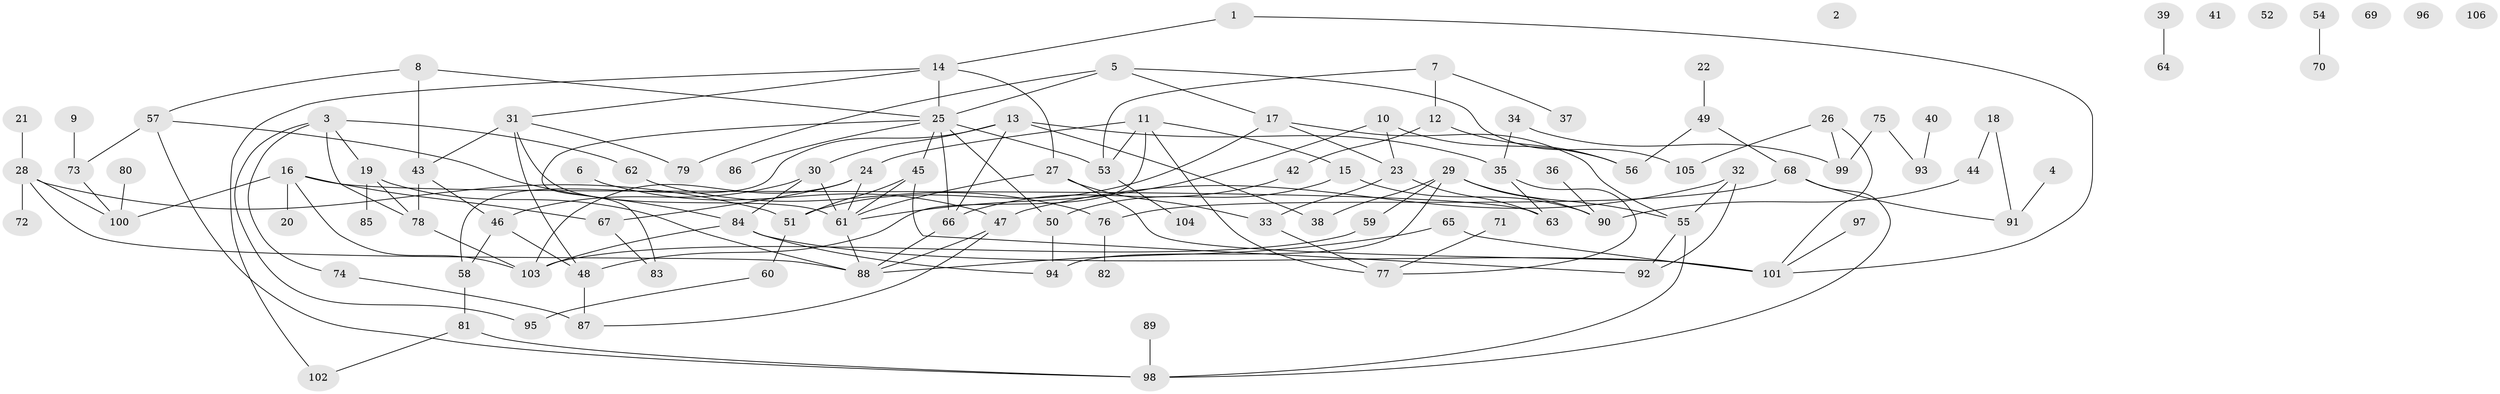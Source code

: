 // Generated by graph-tools (version 1.1) at 2025/40/03/09/25 04:40:47]
// undirected, 106 vertices, 150 edges
graph export_dot {
graph [start="1"]
  node [color=gray90,style=filled];
  1;
  2;
  3;
  4;
  5;
  6;
  7;
  8;
  9;
  10;
  11;
  12;
  13;
  14;
  15;
  16;
  17;
  18;
  19;
  20;
  21;
  22;
  23;
  24;
  25;
  26;
  27;
  28;
  29;
  30;
  31;
  32;
  33;
  34;
  35;
  36;
  37;
  38;
  39;
  40;
  41;
  42;
  43;
  44;
  45;
  46;
  47;
  48;
  49;
  50;
  51;
  52;
  53;
  54;
  55;
  56;
  57;
  58;
  59;
  60;
  61;
  62;
  63;
  64;
  65;
  66;
  67;
  68;
  69;
  70;
  71;
  72;
  73;
  74;
  75;
  76;
  77;
  78;
  79;
  80;
  81;
  82;
  83;
  84;
  85;
  86;
  87;
  88;
  89;
  90;
  91;
  92;
  93;
  94;
  95;
  96;
  97;
  98;
  99;
  100;
  101;
  102;
  103;
  104;
  105;
  106;
  1 -- 14;
  1 -- 101;
  3 -- 19;
  3 -- 62;
  3 -- 74;
  3 -- 78;
  3 -- 95;
  4 -- 91;
  5 -- 17;
  5 -- 25;
  5 -- 79;
  5 -- 105;
  6 -- 47;
  7 -- 12;
  7 -- 37;
  7 -- 53;
  8 -- 25;
  8 -- 43;
  8 -- 57;
  9 -- 73;
  10 -- 23;
  10 -- 56;
  10 -- 61;
  11 -- 15;
  11 -- 24;
  11 -- 48;
  11 -- 53;
  11 -- 77;
  12 -- 42;
  12 -- 56;
  13 -- 30;
  13 -- 35;
  13 -- 38;
  13 -- 58;
  13 -- 66;
  14 -- 25;
  14 -- 27;
  14 -- 31;
  14 -- 102;
  15 -- 50;
  15 -- 90;
  16 -- 20;
  16 -- 63;
  16 -- 67;
  16 -- 100;
  16 -- 103;
  17 -- 23;
  17 -- 51;
  17 -- 55;
  18 -- 44;
  18 -- 91;
  19 -- 78;
  19 -- 85;
  19 -- 88;
  21 -- 28;
  22 -- 49;
  23 -- 33;
  23 -- 63;
  24 -- 61;
  24 -- 67;
  24 -- 103;
  25 -- 45;
  25 -- 50;
  25 -- 53;
  25 -- 66;
  25 -- 83;
  25 -- 86;
  26 -- 99;
  26 -- 101;
  26 -- 105;
  27 -- 33;
  27 -- 61;
  27 -- 101;
  28 -- 51;
  28 -- 72;
  28 -- 88;
  28 -- 100;
  29 -- 38;
  29 -- 55;
  29 -- 59;
  29 -- 90;
  29 -- 94;
  30 -- 46;
  30 -- 61;
  30 -- 84;
  31 -- 43;
  31 -- 48;
  31 -- 61;
  31 -- 79;
  32 -- 47;
  32 -- 55;
  32 -- 92;
  33 -- 77;
  34 -- 35;
  34 -- 99;
  35 -- 63;
  35 -- 77;
  36 -- 90;
  39 -- 64;
  40 -- 93;
  42 -- 66;
  43 -- 46;
  43 -- 78;
  44 -- 90;
  45 -- 51;
  45 -- 61;
  45 -- 92;
  46 -- 48;
  46 -- 58;
  47 -- 87;
  47 -- 88;
  48 -- 87;
  49 -- 56;
  49 -- 68;
  50 -- 94;
  51 -- 60;
  53 -- 104;
  54 -- 70;
  55 -- 92;
  55 -- 98;
  57 -- 73;
  57 -- 84;
  57 -- 98;
  58 -- 81;
  59 -- 103;
  60 -- 95;
  61 -- 88;
  62 -- 76;
  65 -- 88;
  65 -- 101;
  66 -- 88;
  67 -- 83;
  68 -- 76;
  68 -- 91;
  68 -- 98;
  71 -- 77;
  73 -- 100;
  74 -- 87;
  75 -- 93;
  75 -- 99;
  76 -- 82;
  78 -- 103;
  80 -- 100;
  81 -- 98;
  81 -- 102;
  84 -- 94;
  84 -- 101;
  84 -- 103;
  89 -- 98;
  97 -- 101;
}

